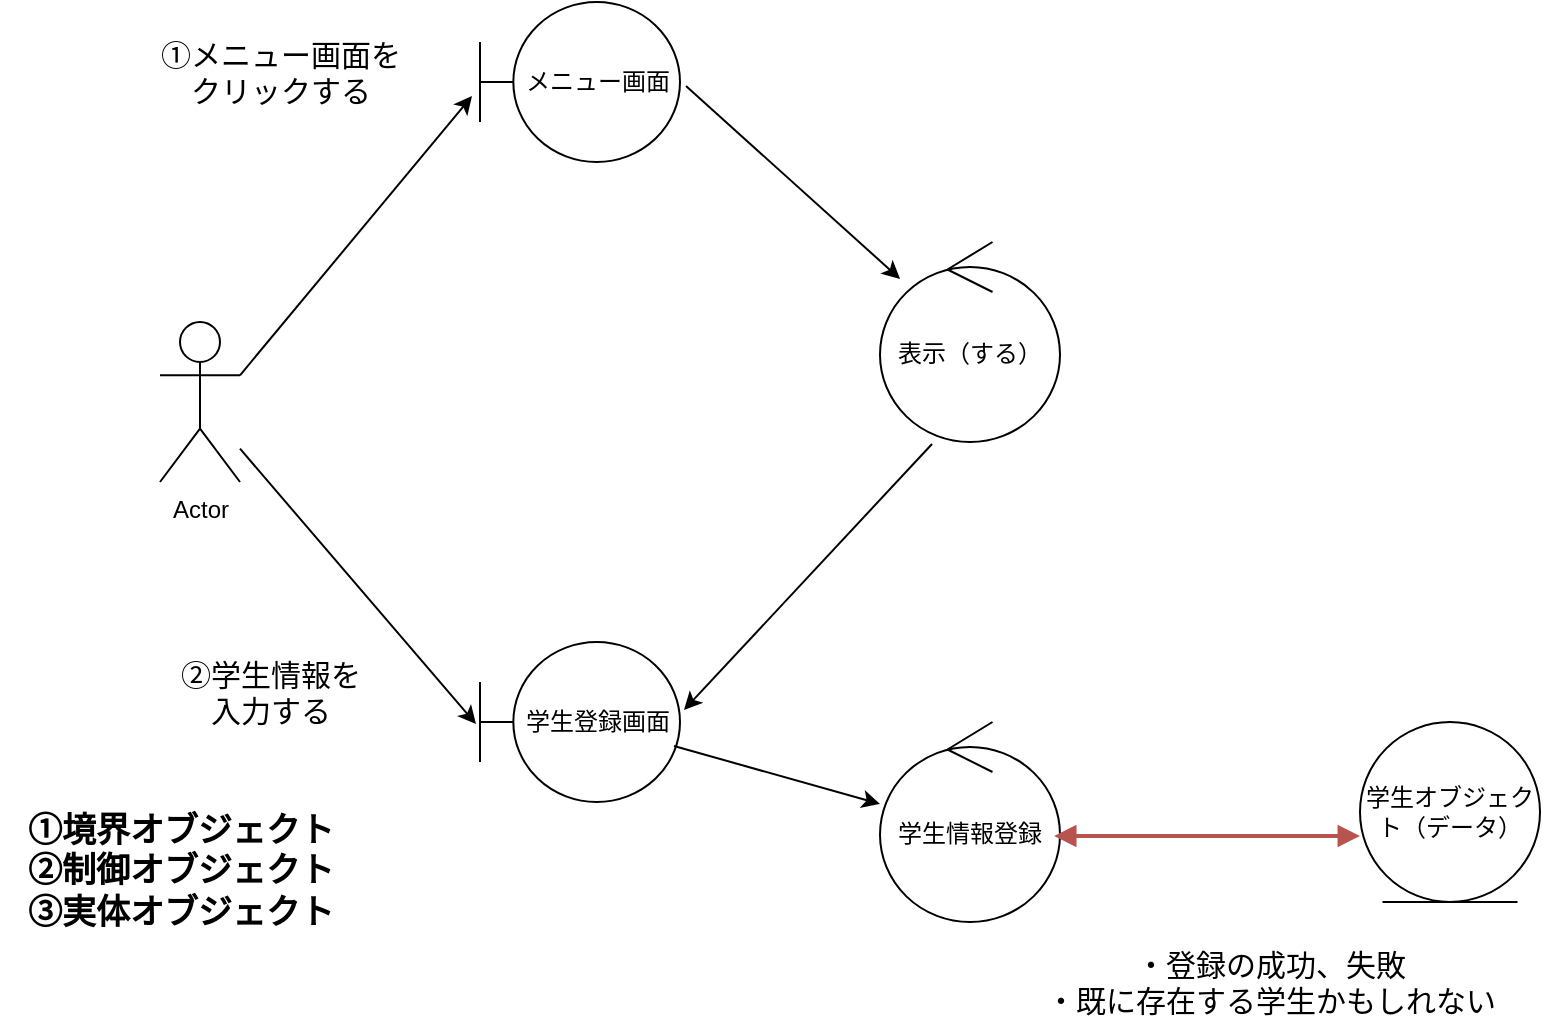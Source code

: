 <mxfile version="28.2.1">
  <diagram name="ページ1" id="-yQxtWkkD7UiSTY75yKF">
    <mxGraphModel dx="1426" dy="777" grid="1" gridSize="10" guides="1" tooltips="1" connect="1" arrows="1" fold="1" page="1" pageScale="1" pageWidth="827" pageHeight="1169" math="0" shadow="0">
      <root>
        <mxCell id="0" />
        <mxCell id="1" parent="0" />
        <mxCell id="bWEQ8Hk4IMPaYB9mHfkw-1" value="Actor" style="shape=umlActor;verticalLabelPosition=bottom;verticalAlign=top;html=1;outlineConnect=0;" vertex="1" parent="1">
          <mxGeometry x="160" y="280" width="40" height="80" as="geometry" />
        </mxCell>
        <mxCell id="bWEQ8Hk4IMPaYB9mHfkw-17" value="表示（する）" style="ellipse;shape=umlControl;whiteSpace=wrap;html=1;" vertex="1" parent="1">
          <mxGeometry x="520" y="240" width="90" height="100" as="geometry" />
        </mxCell>
        <mxCell id="bWEQ8Hk4IMPaYB9mHfkw-18" value="学生登録画面" style="shape=umlBoundary;whiteSpace=wrap;html=1;" vertex="1" parent="1">
          <mxGeometry x="320" y="440" width="100" height="80" as="geometry" />
        </mxCell>
        <mxCell id="bWEQ8Hk4IMPaYB9mHfkw-19" value="メニュー画面" style="shape=umlBoundary;whiteSpace=wrap;html=1;" vertex="1" parent="1">
          <mxGeometry x="320" y="120" width="100" height="80" as="geometry" />
        </mxCell>
        <mxCell id="bWEQ8Hk4IMPaYB9mHfkw-20" value="学生情報登録" style="ellipse;shape=umlControl;whiteSpace=wrap;html=1;" vertex="1" parent="1">
          <mxGeometry x="520" y="480" width="90" height="100" as="geometry" />
        </mxCell>
        <mxCell id="bWEQ8Hk4IMPaYB9mHfkw-22" value="学生オブジェクト（データ）" style="ellipse;shape=umlEntity;whiteSpace=wrap;html=1;" vertex="1" parent="1">
          <mxGeometry x="760" y="480" width="90" height="90" as="geometry" />
        </mxCell>
        <mxCell id="bWEQ8Hk4IMPaYB9mHfkw-24" value="" style="endArrow=classic;html=1;rounded=0;exitX=1;exitY=0.333;exitDx=0;exitDy=0;exitPerimeter=0;entryX=-0.04;entryY=0.588;entryDx=0;entryDy=0;entryPerimeter=0;" edge="1" parent="1" source="bWEQ8Hk4IMPaYB9mHfkw-1" target="bWEQ8Hk4IMPaYB9mHfkw-19">
          <mxGeometry width="50" height="50" relative="1" as="geometry">
            <mxPoint x="390" y="650" as="sourcePoint" />
            <mxPoint x="440" y="600" as="targetPoint" />
          </mxGeometry>
        </mxCell>
        <mxCell id="bWEQ8Hk4IMPaYB9mHfkw-25" value="" style="endArrow=classic;html=1;rounded=0;exitX=1.03;exitY=0.525;exitDx=0;exitDy=0;exitPerimeter=0;" edge="1" parent="1" source="bWEQ8Hk4IMPaYB9mHfkw-19" target="bWEQ8Hk4IMPaYB9mHfkw-17">
          <mxGeometry width="50" height="50" relative="1" as="geometry">
            <mxPoint x="240" y="380" as="sourcePoint" />
            <mxPoint x="356" y="240" as="targetPoint" />
          </mxGeometry>
        </mxCell>
        <mxCell id="bWEQ8Hk4IMPaYB9mHfkw-26" value="" style="endArrow=classic;html=1;rounded=0;exitX=0.289;exitY=1.01;exitDx=0;exitDy=0;exitPerimeter=0;entryX=1.02;entryY=0.425;entryDx=0;entryDy=0;entryPerimeter=0;" edge="1" parent="1" source="bWEQ8Hk4IMPaYB9mHfkw-17" target="bWEQ8Hk4IMPaYB9mHfkw-18">
          <mxGeometry width="50" height="50" relative="1" as="geometry">
            <mxPoint x="440" y="540" as="sourcePoint" />
            <mxPoint x="556" y="400" as="targetPoint" />
          </mxGeometry>
        </mxCell>
        <mxCell id="bWEQ8Hk4IMPaYB9mHfkw-27" value="" style="endArrow=classic;html=1;rounded=0;entryX=-0.02;entryY=0.513;entryDx=0;entryDy=0;entryPerimeter=0;" edge="1" parent="1" source="bWEQ8Hk4IMPaYB9mHfkw-1" target="bWEQ8Hk4IMPaYB9mHfkw-18">
          <mxGeometry width="50" height="50" relative="1" as="geometry">
            <mxPoint x="280" y="470" as="sourcePoint" />
            <mxPoint x="396" y="330" as="targetPoint" />
          </mxGeometry>
        </mxCell>
        <mxCell id="bWEQ8Hk4IMPaYB9mHfkw-28" value="" style="endArrow=classic;html=1;rounded=0;exitX=0.97;exitY=0.65;exitDx=0;exitDy=0;exitPerimeter=0;entryX=0;entryY=0.41;entryDx=0;entryDy=0;entryPerimeter=0;" edge="1" parent="1" source="bWEQ8Hk4IMPaYB9mHfkw-18" target="bWEQ8Hk4IMPaYB9mHfkw-20">
          <mxGeometry width="50" height="50" relative="1" as="geometry">
            <mxPoint x="420" y="660" as="sourcePoint" />
            <mxPoint x="520" y="520" as="targetPoint" />
          </mxGeometry>
        </mxCell>
        <mxCell id="bWEQ8Hk4IMPaYB9mHfkw-30" value="" style="endArrow=block;startArrow=block;endFill=1;startFill=1;html=1;rounded=0;exitX=0.967;exitY=0.57;exitDx=0;exitDy=0;exitPerimeter=0;entryX=0;entryY=0.633;entryDx=0;entryDy=0;entryPerimeter=0;fillColor=#f8cecc;strokeColor=#b85450;strokeWidth=2;" edge="1" parent="1" source="bWEQ8Hk4IMPaYB9mHfkw-20" target="bWEQ8Hk4IMPaYB9mHfkw-22">
          <mxGeometry width="160" relative="1" as="geometry">
            <mxPoint x="667" y="700" as="sourcePoint" />
            <mxPoint x="827" y="700" as="targetPoint" />
          </mxGeometry>
        </mxCell>
        <mxCell id="bWEQ8Hk4IMPaYB9mHfkw-33" value="&lt;div&gt;&lt;font style=&quot;font-size: 15px;&quot;&gt;①メニュー画面を&lt;/font&gt;&lt;/div&gt;&lt;div&gt;&lt;font style=&quot;font-size: 15px;&quot;&gt;クリックする&lt;/font&gt;&lt;/div&gt;" style="text;html=1;align=center;verticalAlign=middle;resizable=0;points=[];autosize=1;strokeColor=none;fillColor=none;" vertex="1" parent="1">
          <mxGeometry x="150" y="130" width="140" height="50" as="geometry" />
        </mxCell>
        <mxCell id="bWEQ8Hk4IMPaYB9mHfkw-34" value="&lt;font style=&quot;font-size: 15px;&quot;&gt;②学生情報を&lt;/font&gt;&lt;div&gt;&lt;font style=&quot;font-size: 15px;&quot;&gt;入力する&lt;/font&gt;&lt;/div&gt;" style="text;html=1;align=center;verticalAlign=middle;resizable=0;points=[];autosize=1;strokeColor=none;fillColor=none;" vertex="1" parent="1">
          <mxGeometry x="160" y="440" width="110" height="50" as="geometry" />
        </mxCell>
        <mxCell id="bWEQ8Hk4IMPaYB9mHfkw-35" value="&lt;font style=&quot;font-size: 15px;&quot;&gt;・登録の成功、失敗&lt;/font&gt;&lt;div&gt;&lt;font style=&quot;font-size: 15px;&quot;&gt;・既に存在する学生かもしれない&lt;/font&gt;&lt;/div&gt;" style="text;html=1;align=center;verticalAlign=middle;resizable=0;points=[];autosize=1;strokeColor=none;fillColor=none;" vertex="1" parent="1">
          <mxGeometry x="590" y="585" width="250" height="50" as="geometry" />
        </mxCell>
        <mxCell id="bWEQ8Hk4IMPaYB9mHfkw-36" value="&lt;font style=&quot;font-size: 17px;&quot;&gt;&lt;b style=&quot;&quot;&gt;①境界オブジェクト&lt;/b&gt;&lt;/font&gt;&lt;div&gt;&lt;font style=&quot;font-size: 17px;&quot;&gt;&lt;b&gt;②制御オブジェクト&lt;/b&gt;&lt;/font&gt;&lt;/div&gt;&lt;div&gt;&lt;font style=&quot;font-size: 17px;&quot;&gt;&lt;b style=&quot;&quot;&gt;③実体オブジェクト&lt;/b&gt;&lt;/font&gt;&lt;/div&gt;" style="text;html=1;align=center;verticalAlign=middle;resizable=0;points=[];autosize=1;strokeColor=none;fillColor=none;" vertex="1" parent="1">
          <mxGeometry x="80" y="520" width="180" height="70" as="geometry" />
        </mxCell>
      </root>
    </mxGraphModel>
  </diagram>
</mxfile>
